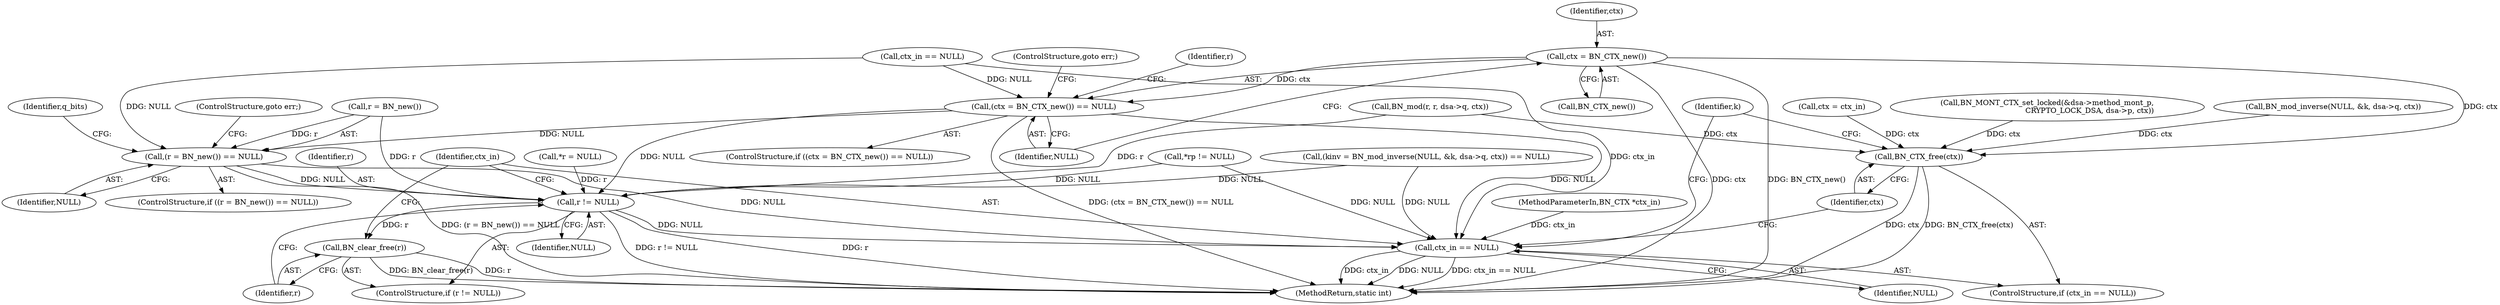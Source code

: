 digraph "0_openssl_43e6a58d4991a451daf4891ff05a48735df871ac@pointer" {
"1000170" [label="(Call,ctx = BN_CTX_new())"];
"1000169" [label="(Call,(ctx = BN_CTX_new()) == NULL)"];
"1000180" [label="(Call,(r = BN_new()) == NULL)"];
"1000391" [label="(Call,r != NULL)"];
"1000394" [label="(Call,BN_clear_free(r))"];
"1000397" [label="(Call,ctx_in == NULL)"];
"1000400" [label="(Call,BN_CTX_free(ctx))"];
"1000187" [label="(Identifier,q_bits)"];
"1000395" [label="(Identifier,r)"];
"1000368" [label="(Call,*rp != NULL)"];
"1000416" [label="(MethodReturn,static int)"];
"1000181" [label="(Call,r = BN_new())"];
"1000401" [label="(Identifier,ctx)"];
"1000330" [label="(Call,BN_mod(r, r, dsa->q, ctx))"];
"1000258" [label="(Call,BN_MONT_CTX_set_locked(&dsa->method_mont_p,\n                                    CRYPTO_LOCK_DSA, dsa->p, ctx))"];
"1000168" [label="(ControlStructure,if ((ctx = BN_CTX_new()) == NULL))"];
"1000107" [label="(MethodParameterIn,BN_CTX *ctx_in)"];
"1000396" [label="(ControlStructure,if (ctx_in == NULL))"];
"1000394" [label="(Call,BN_clear_free(r))"];
"1000173" [label="(Identifier,NULL)"];
"1000397" [label="(Call,ctx_in == NULL)"];
"1000171" [label="(Identifier,ctx)"];
"1000179" [label="(ControlStructure,if ((r = BN_new()) == NULL))"];
"1000172" [label="(Call,BN_CTX_new())"];
"1000399" [label="(Identifier,NULL)"];
"1000342" [label="(Call,BN_mod_inverse(NULL, &k, dsa->q, ctx))"];
"1000182" [label="(Identifier,r)"];
"1000404" [label="(Identifier,k)"];
"1000169" [label="(Call,(ctx = BN_CTX_new()) == NULL)"];
"1000170" [label="(Call,ctx = BN_CTX_new())"];
"1000184" [label="(Identifier,NULL)"];
"1000398" [label="(Identifier,ctx_in)"];
"1000120" [label="(Call,*r = NULL)"];
"1000176" [label="(Call,ctx = ctx_in)"];
"1000174" [label="(ControlStructure,goto err;)"];
"1000390" [label="(ControlStructure,if (r != NULL))"];
"1000393" [label="(Identifier,NULL)"];
"1000164" [label="(Call,ctx_in == NULL)"];
"1000180" [label="(Call,(r = BN_new()) == NULL)"];
"1000392" [label="(Identifier,r)"];
"1000339" [label="(Call,(kinv = BN_mod_inverse(NULL, &k, dsa->q, ctx)) == NULL)"];
"1000185" [label="(ControlStructure,goto err;)"];
"1000391" [label="(Call,r != NULL)"];
"1000400" [label="(Call,BN_CTX_free(ctx))"];
"1000170" -> "1000169"  [label="AST: "];
"1000170" -> "1000172"  [label="CFG: "];
"1000171" -> "1000170"  [label="AST: "];
"1000172" -> "1000170"  [label="AST: "];
"1000173" -> "1000170"  [label="CFG: "];
"1000170" -> "1000416"  [label="DDG: BN_CTX_new()"];
"1000170" -> "1000416"  [label="DDG: ctx"];
"1000170" -> "1000169"  [label="DDG: ctx"];
"1000170" -> "1000400"  [label="DDG: ctx"];
"1000169" -> "1000168"  [label="AST: "];
"1000169" -> "1000173"  [label="CFG: "];
"1000173" -> "1000169"  [label="AST: "];
"1000174" -> "1000169"  [label="CFG: "];
"1000182" -> "1000169"  [label="CFG: "];
"1000169" -> "1000416"  [label="DDG: (ctx = BN_CTX_new()) == NULL"];
"1000164" -> "1000169"  [label="DDG: NULL"];
"1000169" -> "1000180"  [label="DDG: NULL"];
"1000169" -> "1000391"  [label="DDG: NULL"];
"1000169" -> "1000397"  [label="DDG: NULL"];
"1000180" -> "1000179"  [label="AST: "];
"1000180" -> "1000184"  [label="CFG: "];
"1000181" -> "1000180"  [label="AST: "];
"1000184" -> "1000180"  [label="AST: "];
"1000185" -> "1000180"  [label="CFG: "];
"1000187" -> "1000180"  [label="CFG: "];
"1000180" -> "1000416"  [label="DDG: (r = BN_new()) == NULL"];
"1000181" -> "1000180"  [label="DDG: r"];
"1000164" -> "1000180"  [label="DDG: NULL"];
"1000180" -> "1000391"  [label="DDG: NULL"];
"1000180" -> "1000397"  [label="DDG: NULL"];
"1000391" -> "1000390"  [label="AST: "];
"1000391" -> "1000393"  [label="CFG: "];
"1000392" -> "1000391"  [label="AST: "];
"1000393" -> "1000391"  [label="AST: "];
"1000395" -> "1000391"  [label="CFG: "];
"1000398" -> "1000391"  [label="CFG: "];
"1000391" -> "1000416"  [label="DDG: r"];
"1000391" -> "1000416"  [label="DDG: r != NULL"];
"1000181" -> "1000391"  [label="DDG: r"];
"1000330" -> "1000391"  [label="DDG: r"];
"1000120" -> "1000391"  [label="DDG: r"];
"1000339" -> "1000391"  [label="DDG: NULL"];
"1000368" -> "1000391"  [label="DDG: NULL"];
"1000391" -> "1000394"  [label="DDG: r"];
"1000391" -> "1000397"  [label="DDG: NULL"];
"1000394" -> "1000390"  [label="AST: "];
"1000394" -> "1000395"  [label="CFG: "];
"1000395" -> "1000394"  [label="AST: "];
"1000398" -> "1000394"  [label="CFG: "];
"1000394" -> "1000416"  [label="DDG: BN_clear_free(r)"];
"1000394" -> "1000416"  [label="DDG: r"];
"1000397" -> "1000396"  [label="AST: "];
"1000397" -> "1000399"  [label="CFG: "];
"1000398" -> "1000397"  [label="AST: "];
"1000399" -> "1000397"  [label="AST: "];
"1000401" -> "1000397"  [label="CFG: "];
"1000404" -> "1000397"  [label="CFG: "];
"1000397" -> "1000416"  [label="DDG: ctx_in == NULL"];
"1000397" -> "1000416"  [label="DDG: ctx_in"];
"1000397" -> "1000416"  [label="DDG: NULL"];
"1000164" -> "1000397"  [label="DDG: ctx_in"];
"1000107" -> "1000397"  [label="DDG: ctx_in"];
"1000339" -> "1000397"  [label="DDG: NULL"];
"1000368" -> "1000397"  [label="DDG: NULL"];
"1000400" -> "1000396"  [label="AST: "];
"1000400" -> "1000401"  [label="CFG: "];
"1000401" -> "1000400"  [label="AST: "];
"1000404" -> "1000400"  [label="CFG: "];
"1000400" -> "1000416"  [label="DDG: ctx"];
"1000400" -> "1000416"  [label="DDG: BN_CTX_free(ctx)"];
"1000342" -> "1000400"  [label="DDG: ctx"];
"1000330" -> "1000400"  [label="DDG: ctx"];
"1000258" -> "1000400"  [label="DDG: ctx"];
"1000176" -> "1000400"  [label="DDG: ctx"];
}
